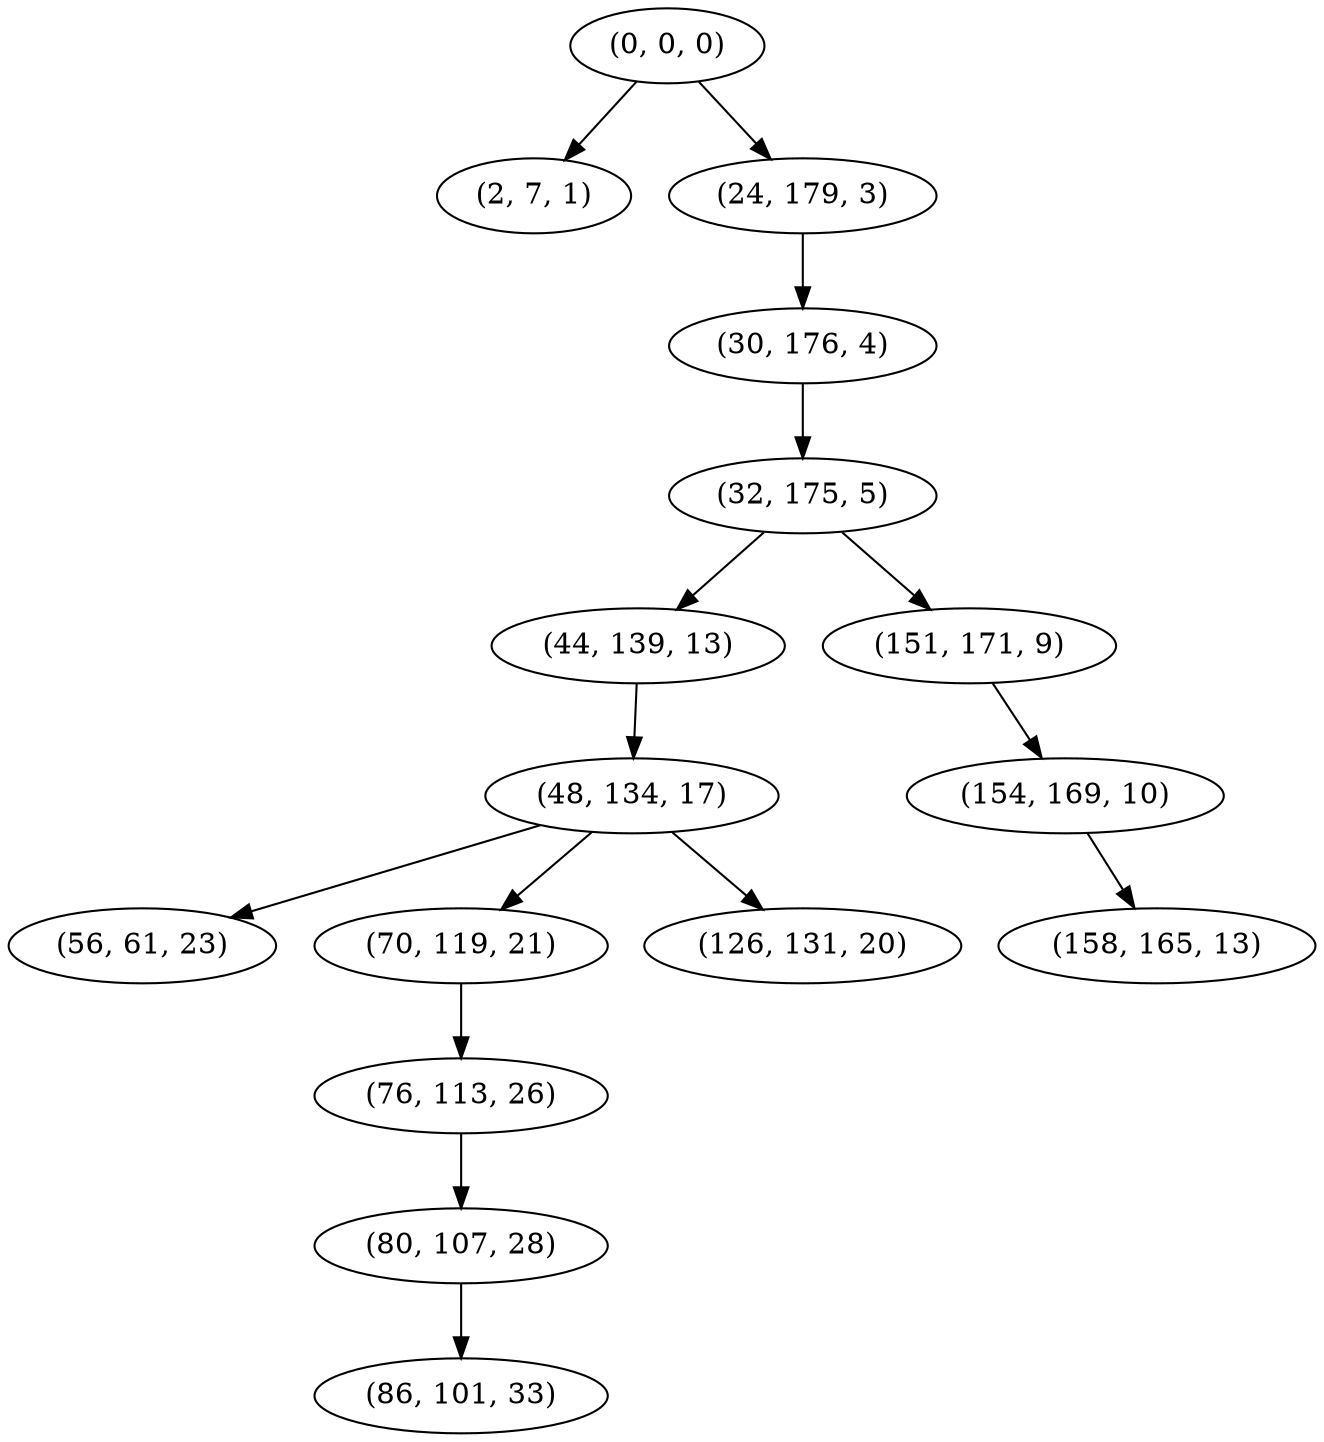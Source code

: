 digraph tree {
    "(0, 0, 0)";
    "(2, 7, 1)";
    "(24, 179, 3)";
    "(30, 176, 4)";
    "(32, 175, 5)";
    "(44, 139, 13)";
    "(48, 134, 17)";
    "(56, 61, 23)";
    "(70, 119, 21)";
    "(76, 113, 26)";
    "(80, 107, 28)";
    "(86, 101, 33)";
    "(126, 131, 20)";
    "(151, 171, 9)";
    "(154, 169, 10)";
    "(158, 165, 13)";
    "(0, 0, 0)" -> "(2, 7, 1)";
    "(0, 0, 0)" -> "(24, 179, 3)";
    "(24, 179, 3)" -> "(30, 176, 4)";
    "(30, 176, 4)" -> "(32, 175, 5)";
    "(32, 175, 5)" -> "(44, 139, 13)";
    "(32, 175, 5)" -> "(151, 171, 9)";
    "(44, 139, 13)" -> "(48, 134, 17)";
    "(48, 134, 17)" -> "(56, 61, 23)";
    "(48, 134, 17)" -> "(70, 119, 21)";
    "(48, 134, 17)" -> "(126, 131, 20)";
    "(70, 119, 21)" -> "(76, 113, 26)";
    "(76, 113, 26)" -> "(80, 107, 28)";
    "(80, 107, 28)" -> "(86, 101, 33)";
    "(151, 171, 9)" -> "(154, 169, 10)";
    "(154, 169, 10)" -> "(158, 165, 13)";
}
